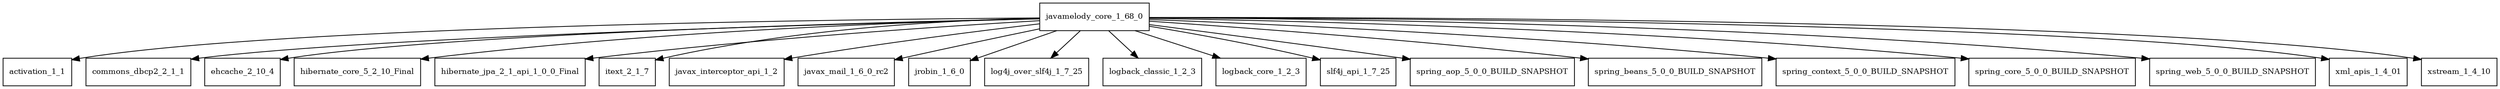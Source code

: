 digraph javamelody_core_1_68_0_dependencies {
  node [shape = box, fontsize=10.0];
  javamelody_core_1_68_0 -> activation_1_1;
  javamelody_core_1_68_0 -> commons_dbcp2_2_1_1;
  javamelody_core_1_68_0 -> ehcache_2_10_4;
  javamelody_core_1_68_0 -> hibernate_core_5_2_10_Final;
  javamelody_core_1_68_0 -> hibernate_jpa_2_1_api_1_0_0_Final;
  javamelody_core_1_68_0 -> itext_2_1_7;
  javamelody_core_1_68_0 -> javax_interceptor_api_1_2;
  javamelody_core_1_68_0 -> javax_mail_1_6_0_rc2;
  javamelody_core_1_68_0 -> jrobin_1_6_0;
  javamelody_core_1_68_0 -> log4j_over_slf4j_1_7_25;
  javamelody_core_1_68_0 -> logback_classic_1_2_3;
  javamelody_core_1_68_0 -> logback_core_1_2_3;
  javamelody_core_1_68_0 -> slf4j_api_1_7_25;
  javamelody_core_1_68_0 -> spring_aop_5_0_0_BUILD_SNAPSHOT;
  javamelody_core_1_68_0 -> spring_beans_5_0_0_BUILD_SNAPSHOT;
  javamelody_core_1_68_0 -> spring_context_5_0_0_BUILD_SNAPSHOT;
  javamelody_core_1_68_0 -> spring_core_5_0_0_BUILD_SNAPSHOT;
  javamelody_core_1_68_0 -> spring_web_5_0_0_BUILD_SNAPSHOT;
  javamelody_core_1_68_0 -> xml_apis_1_4_01;
  javamelody_core_1_68_0 -> xstream_1_4_10;
}
